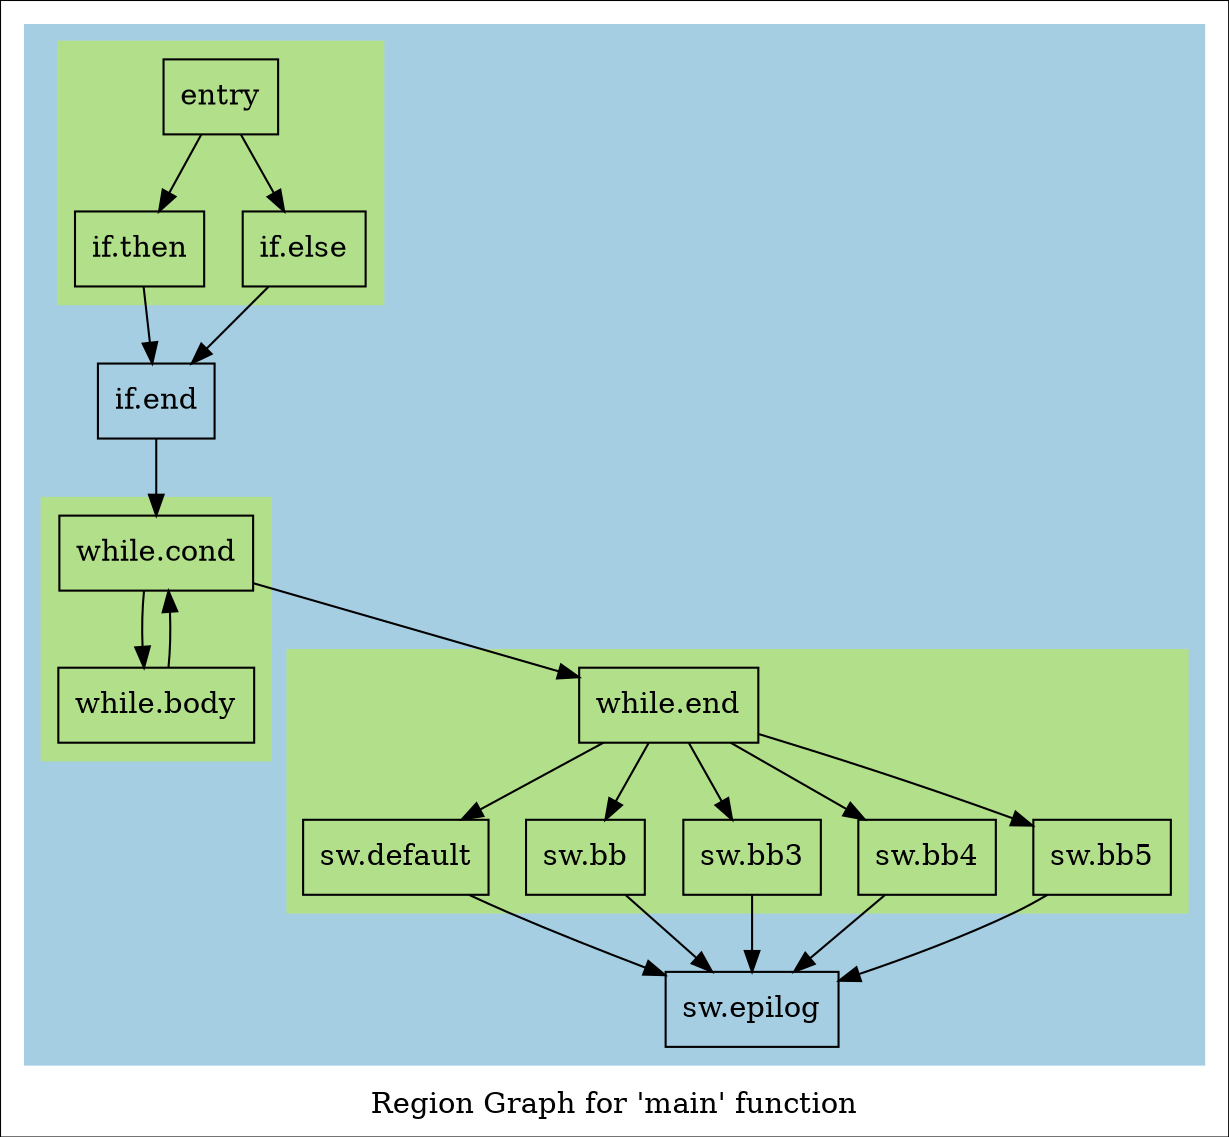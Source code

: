digraph "Region Graph for 'main' function" {
	label="Region Graph for 'main' function";

	Node0xfaba60 [shape=record,label="{entry}"];
	Node0xfaba60 -> Node0xfa9570;
	Node0xfaba60 -> Node0xfab2d0;
	Node0xfa9570 [shape=record,label="{if.then}"];
	Node0xfa9570 -> Node0xfab210;
	Node0xfab210 [shape=record,label="{if.end}"];
	Node0xfab210 -> Node0xfab080;
	Node0xfab080 [shape=record,label="{while.cond}"];
	Node0xfab080 -> Node0xfa9e10;
	Node0xfab080 -> Node0xfa99c0;
	Node0xfa9e10 [shape=record,label="{while.body}"];
	Node0xfa9e10 -> Node0xfab080[constraint=false];
	Node0xfa99c0 [shape=record,label="{while.end}"];
	Node0xfa99c0 -> Node0xfb1900;
	Node0xfa99c0 -> Node0xfa3860;
	Node0xfa99c0 -> Node0xfa80d0;
	Node0xfa99c0 -> Node0xfad880;
	Node0xfa99c0 -> Node0xfa8490;
	Node0xfb1900 [shape=record,label="{sw.default}"];
	Node0xfb1900 -> Node0xfa7890;
	Node0xfa7890 [shape=record,label="{sw.epilog}"];
	Node0xfa3860 [shape=record,label="{sw.bb}"];
	Node0xfa3860 -> Node0xfa7890;
	Node0xfa80d0 [shape=record,label="{sw.bb3}"];
	Node0xfa80d0 -> Node0xfa7890;
	Node0xfad880 [shape=record,label="{sw.bb4}"];
	Node0xfad880 -> Node0xfa7890;
	Node0xfa8490 [shape=record,label="{sw.bb5}"];
	Node0xfa8490 -> Node0xfa7890;
	Node0xfab2d0 [shape=record,label="{if.else}"];
	Node0xfab2d0 -> Node0xfab210;
	colorscheme = "paired12"
        subgraph cluster_0xfaf2c0 {
          label = "";
          style = filled;
          color = 1
          subgraph cluster_0xf7f200 {
            label = "";
            style = filled;
            color = 3
            Node0xfaba60;
            Node0xfa9570;
            Node0xfab2d0;
          }
          subgraph cluster_0xf7f180 {
            label = "";
            style = filled;
            color = 3
            Node0xfab080;
            Node0xfa9e10;
          }
          subgraph cluster_0xf7f100 {
            label = "";
            style = filled;
            color = 3
            Node0xfa99c0;
            Node0xfb1900;
            Node0xfa3860;
            Node0xfa80d0;
            Node0xfad880;
            Node0xfa8490;
          }
          Node0xfab210;
          Node0xfa7890;
        }
}
